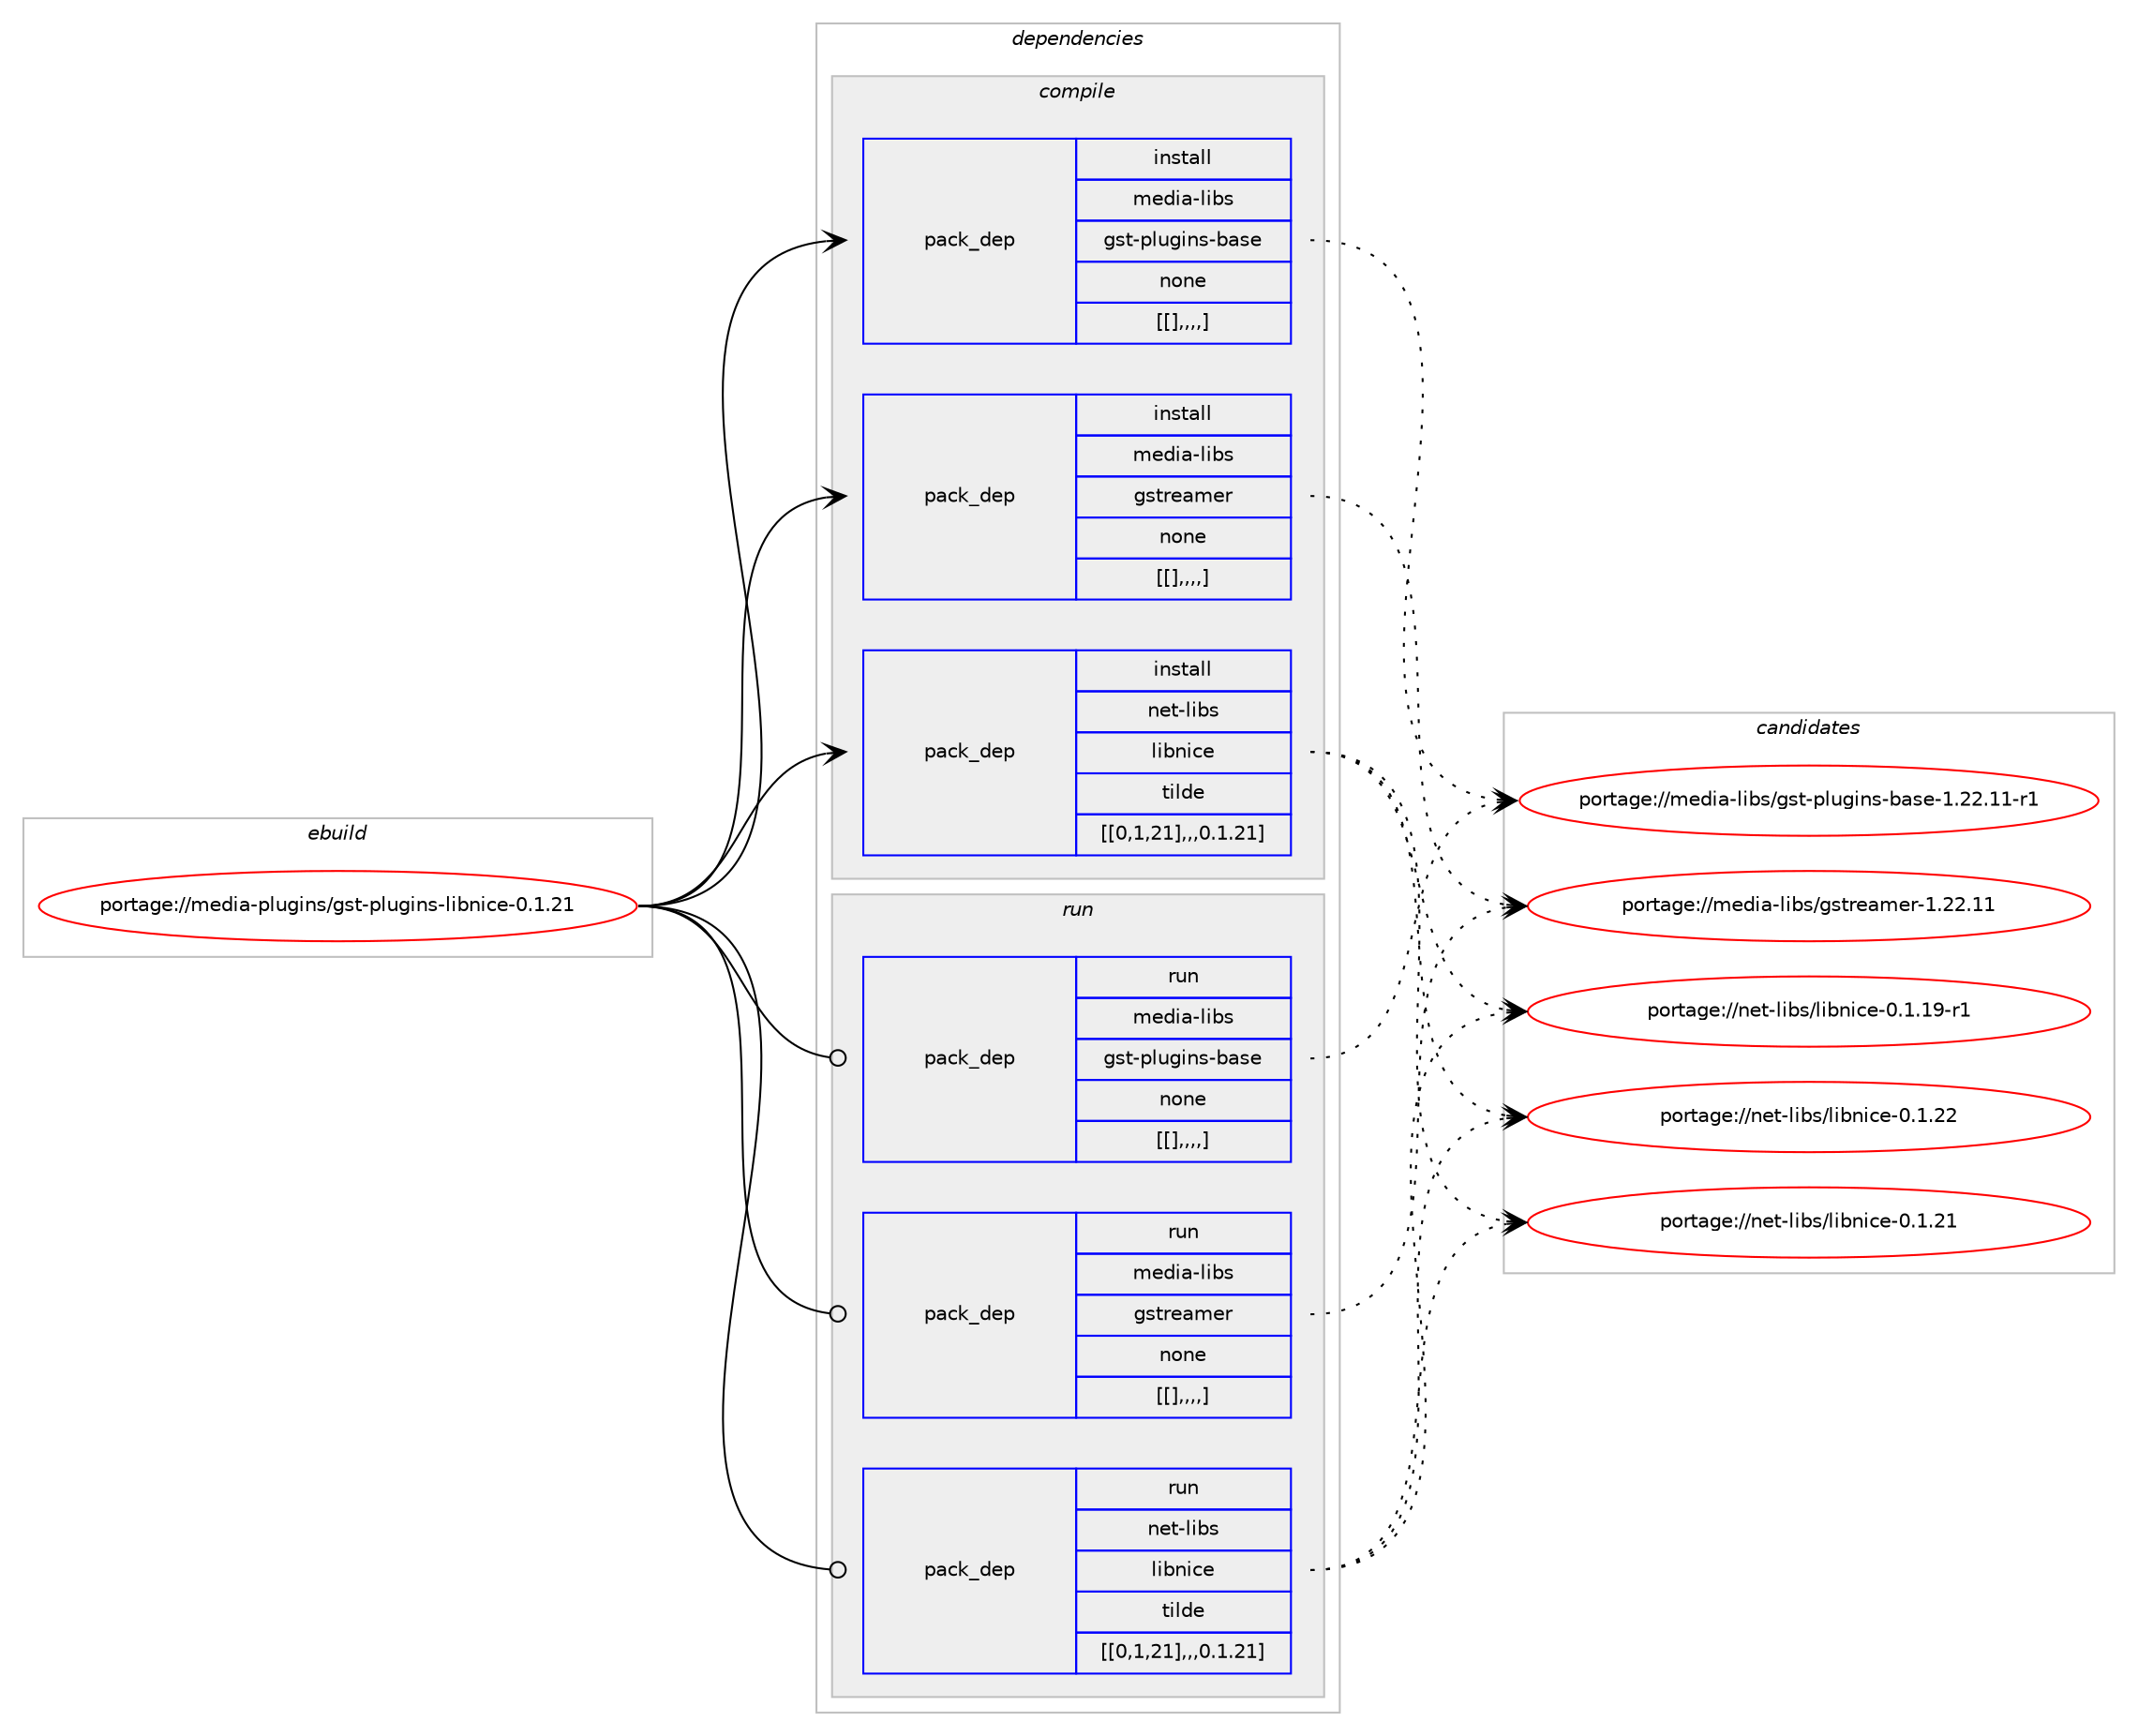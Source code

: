 digraph prolog {

# *************
# Graph options
# *************

newrank=true;
concentrate=true;
compound=true;
graph [rankdir=LR,fontname=Helvetica,fontsize=10,ranksep=1.5];#, ranksep=2.5, nodesep=0.2];
edge  [arrowhead=vee];
node  [fontname=Helvetica,fontsize=10];

# **********
# The ebuild
# **********

subgraph cluster_leftcol {
color=gray;
label=<<i>ebuild</i>>;
id [label="portage://media-plugins/gst-plugins-libnice-0.1.21", color=red, width=4, href="../media-plugins/gst-plugins-libnice-0.1.21.svg"];
}

# ****************
# The dependencies
# ****************

subgraph cluster_midcol {
color=gray;
label=<<i>dependencies</i>>;
subgraph cluster_compile {
fillcolor="#eeeeee";
style=filled;
label=<<i>compile</i>>;
subgraph pack240429 {
dependency325245 [label=<<TABLE BORDER="0" CELLBORDER="1" CELLSPACING="0" CELLPADDING="4" WIDTH="220"><TR><TD ROWSPAN="6" CELLPADDING="30">pack_dep</TD></TR><TR><TD WIDTH="110">install</TD></TR><TR><TD>media-libs</TD></TR><TR><TD>gst-plugins-base</TD></TR><TR><TD>none</TD></TR><TR><TD>[[],,,,]</TD></TR></TABLE>>, shape=none, color=blue];
}
id:e -> dependency325245:w [weight=20,style="solid",arrowhead="vee"];
subgraph pack240430 {
dependency325246 [label=<<TABLE BORDER="0" CELLBORDER="1" CELLSPACING="0" CELLPADDING="4" WIDTH="220"><TR><TD ROWSPAN="6" CELLPADDING="30">pack_dep</TD></TR><TR><TD WIDTH="110">install</TD></TR><TR><TD>media-libs</TD></TR><TR><TD>gstreamer</TD></TR><TR><TD>none</TD></TR><TR><TD>[[],,,,]</TD></TR></TABLE>>, shape=none, color=blue];
}
id:e -> dependency325246:w [weight=20,style="solid",arrowhead="vee"];
subgraph pack240431 {
dependency325247 [label=<<TABLE BORDER="0" CELLBORDER="1" CELLSPACING="0" CELLPADDING="4" WIDTH="220"><TR><TD ROWSPAN="6" CELLPADDING="30">pack_dep</TD></TR><TR><TD WIDTH="110">install</TD></TR><TR><TD>net-libs</TD></TR><TR><TD>libnice</TD></TR><TR><TD>tilde</TD></TR><TR><TD>[[0,1,21],,,0.1.21]</TD></TR></TABLE>>, shape=none, color=blue];
}
id:e -> dependency325247:w [weight=20,style="solid",arrowhead="vee"];
}
subgraph cluster_compileandrun {
fillcolor="#eeeeee";
style=filled;
label=<<i>compile and run</i>>;
}
subgraph cluster_run {
fillcolor="#eeeeee";
style=filled;
label=<<i>run</i>>;
subgraph pack240432 {
dependency325248 [label=<<TABLE BORDER="0" CELLBORDER="1" CELLSPACING="0" CELLPADDING="4" WIDTH="220"><TR><TD ROWSPAN="6" CELLPADDING="30">pack_dep</TD></TR><TR><TD WIDTH="110">run</TD></TR><TR><TD>media-libs</TD></TR><TR><TD>gst-plugins-base</TD></TR><TR><TD>none</TD></TR><TR><TD>[[],,,,]</TD></TR></TABLE>>, shape=none, color=blue];
}
id:e -> dependency325248:w [weight=20,style="solid",arrowhead="odot"];
subgraph pack240433 {
dependency325249 [label=<<TABLE BORDER="0" CELLBORDER="1" CELLSPACING="0" CELLPADDING="4" WIDTH="220"><TR><TD ROWSPAN="6" CELLPADDING="30">pack_dep</TD></TR><TR><TD WIDTH="110">run</TD></TR><TR><TD>media-libs</TD></TR><TR><TD>gstreamer</TD></TR><TR><TD>none</TD></TR><TR><TD>[[],,,,]</TD></TR></TABLE>>, shape=none, color=blue];
}
id:e -> dependency325249:w [weight=20,style="solid",arrowhead="odot"];
subgraph pack240434 {
dependency325250 [label=<<TABLE BORDER="0" CELLBORDER="1" CELLSPACING="0" CELLPADDING="4" WIDTH="220"><TR><TD ROWSPAN="6" CELLPADDING="30">pack_dep</TD></TR><TR><TD WIDTH="110">run</TD></TR><TR><TD>net-libs</TD></TR><TR><TD>libnice</TD></TR><TR><TD>tilde</TD></TR><TR><TD>[[0,1,21],,,0.1.21]</TD></TR></TABLE>>, shape=none, color=blue];
}
id:e -> dependency325250:w [weight=20,style="solid",arrowhead="odot"];
}
}

# **************
# The candidates
# **************

subgraph cluster_choices {
rank=same;
color=gray;
label=<<i>candidates</i>>;

subgraph choice240429 {
color=black;
nodesep=1;
choice109101100105974510810598115471031151164511210811710310511011545989711510145494650504649494511449 [label="portage://media-libs/gst-plugins-base-1.22.11-r1", color=red, width=4,href="../media-libs/gst-plugins-base-1.22.11-r1.svg"];
dependency325245:e -> choice109101100105974510810598115471031151164511210811710310511011545989711510145494650504649494511449:w [style=dotted,weight="100"];
}
subgraph choice240430 {
color=black;
nodesep=1;
choice10910110010597451081059811547103115116114101971091011144549465050464949 [label="portage://media-libs/gstreamer-1.22.11", color=red, width=4,href="../media-libs/gstreamer-1.22.11.svg"];
dependency325246:e -> choice10910110010597451081059811547103115116114101971091011144549465050464949:w [style=dotted,weight="100"];
}
subgraph choice240431 {
color=black;
nodesep=1;
choice110101116451081059811547108105981101059910145484649465050 [label="portage://net-libs/libnice-0.1.22", color=red, width=4,href="../net-libs/libnice-0.1.22.svg"];
choice110101116451081059811547108105981101059910145484649465049 [label="portage://net-libs/libnice-0.1.21", color=red, width=4,href="../net-libs/libnice-0.1.21.svg"];
choice1101011164510810598115471081059811010599101454846494649574511449 [label="portage://net-libs/libnice-0.1.19-r1", color=red, width=4,href="../net-libs/libnice-0.1.19-r1.svg"];
dependency325247:e -> choice110101116451081059811547108105981101059910145484649465050:w [style=dotted,weight="100"];
dependency325247:e -> choice110101116451081059811547108105981101059910145484649465049:w [style=dotted,weight="100"];
dependency325247:e -> choice1101011164510810598115471081059811010599101454846494649574511449:w [style=dotted,weight="100"];
}
subgraph choice240432 {
color=black;
nodesep=1;
choice109101100105974510810598115471031151164511210811710310511011545989711510145494650504649494511449 [label="portage://media-libs/gst-plugins-base-1.22.11-r1", color=red, width=4,href="../media-libs/gst-plugins-base-1.22.11-r1.svg"];
dependency325248:e -> choice109101100105974510810598115471031151164511210811710310511011545989711510145494650504649494511449:w [style=dotted,weight="100"];
}
subgraph choice240433 {
color=black;
nodesep=1;
choice10910110010597451081059811547103115116114101971091011144549465050464949 [label="portage://media-libs/gstreamer-1.22.11", color=red, width=4,href="../media-libs/gstreamer-1.22.11.svg"];
dependency325249:e -> choice10910110010597451081059811547103115116114101971091011144549465050464949:w [style=dotted,weight="100"];
}
subgraph choice240434 {
color=black;
nodesep=1;
choice110101116451081059811547108105981101059910145484649465050 [label="portage://net-libs/libnice-0.1.22", color=red, width=4,href="../net-libs/libnice-0.1.22.svg"];
choice110101116451081059811547108105981101059910145484649465049 [label="portage://net-libs/libnice-0.1.21", color=red, width=4,href="../net-libs/libnice-0.1.21.svg"];
choice1101011164510810598115471081059811010599101454846494649574511449 [label="portage://net-libs/libnice-0.1.19-r1", color=red, width=4,href="../net-libs/libnice-0.1.19-r1.svg"];
dependency325250:e -> choice110101116451081059811547108105981101059910145484649465050:w [style=dotted,weight="100"];
dependency325250:e -> choice110101116451081059811547108105981101059910145484649465049:w [style=dotted,weight="100"];
dependency325250:e -> choice1101011164510810598115471081059811010599101454846494649574511449:w [style=dotted,weight="100"];
}
}

}

